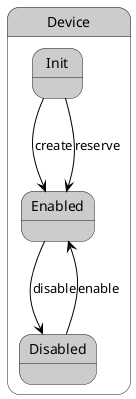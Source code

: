 @startuml



state Device #cccccc {

    state Init #cccccc {
    }

    state Enabled #cccccc {
    }

    state Disabled #cccccc {
    }




Init -[#black]--> Enabled : create

Init -[#black]--> Enabled : reserve

Enabled -[#black]--> Disabled : disable

Disabled -[#black]--> Enabled : enable

}


@enduml
